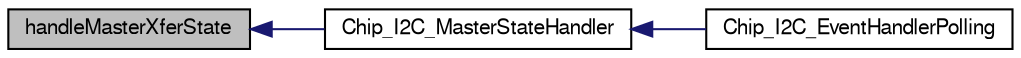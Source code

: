 digraph "handleMasterXferState"
{
  edge [fontname="FreeSans",fontsize="10",labelfontname="FreeSans",labelfontsize="10"];
  node [fontname="FreeSans",fontsize="10",shape=record];
  rankdir="LR";
  Node1 [label="handleMasterXferState",height=0.2,width=0.4,color="black", fillcolor="grey75", style="filled", fontcolor="black"];
  Node1 -> Node2 [dir="back",color="midnightblue",fontsize="10",style="solid"];
  Node2 [label="Chip_I2C_MasterStateHandler",height=0.2,width=0.4,color="black", fillcolor="white", style="filled",URL="$group__I2C__17XX__40XX.html#ga179362e42a3de931ff7f57ca698254fa",tooltip="I2C Master transfer state change handler. "];
  Node2 -> Node3 [dir="back",color="midnightblue",fontsize="10",style="solid"];
  Node3 [label="Chip_I2C_EventHandlerPolling",height=0.2,width=0.4,color="black", fillcolor="white", style="filled",URL="$group__I2C__17XX__40XX.html#gaaa89a66d658a41325b3c5e56bc059401",tooltip="Default event handler for polling operation. "];
}
